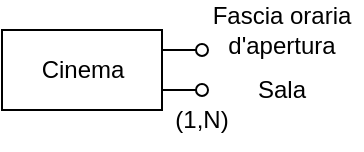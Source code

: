 <mxfile version="15.4.0" type="device"><diagram id="1lqw0WRs7aaWDiczPVCa" name="Page-1"><mxGraphModel dx="686" dy="806" grid="1" gridSize="10" guides="1" tooltips="1" connect="1" arrows="1" fold="1" page="0" pageScale="1" pageWidth="10000" pageHeight="10000" background="none" math="0" shadow="0"><root><mxCell id="0"/><mxCell id="1" parent="0"/><mxCell id="kXADhl5-Y2eT4AWiYwV3-1" style="edgeStyle=orthogonalEdgeStyle;orthogonalLoop=1;jettySize=auto;html=1;endArrow=oval;endFill=0;sketch=0;rounded=0;exitX=1;exitY=0.25;exitDx=0;exitDy=0;" parent="1" source="xSopdsPpnrnvoIy82rfR-5" edge="1"><mxGeometry relative="1" as="geometry"><mxPoint x="860" y="290" as="targetPoint"/><Array as="points"/></mxGeometry></mxCell><mxCell id="uIbuoolek_MvEc7AnCYx-1" style="edgeStyle=orthogonalEdgeStyle;rounded=0;orthogonalLoop=1;jettySize=auto;html=1;exitX=1;exitY=0.75;exitDx=0;exitDy=0;endArrow=oval;endFill=0;" parent="1" source="xSopdsPpnrnvoIy82rfR-5" edge="1"><mxGeometry relative="1" as="geometry"><mxPoint x="860" y="310" as="targetPoint"/></mxGeometry></mxCell><mxCell id="xSopdsPpnrnvoIy82rfR-5" value="Cinema" style="html=1;sketch=0;" parent="1" vertex="1"><mxGeometry x="760" y="280" width="80" height="40" as="geometry"/></mxCell><mxCell id="xSopdsPpnrnvoIy82rfR-16" value="Fascia oraria d'apertura" style="text;html=1;strokeColor=none;fillColor=none;align=center;verticalAlign=middle;whiteSpace=wrap;sketch=0;" parent="1" vertex="1"><mxGeometry x="860" y="270" width="80" height="20" as="geometry"/></mxCell><mxCell id="uIbuoolek_MvEc7AnCYx-2" value="Sala" style="text;html=1;strokeColor=none;fillColor=none;align=center;verticalAlign=middle;whiteSpace=wrap;rounded=0;" parent="1" vertex="1"><mxGeometry x="880" y="300" width="40" height="20" as="geometry"/></mxCell><mxCell id="uIbuoolek_MvEc7AnCYx-3" value="(1,N)" style="text;html=1;strokeColor=none;fillColor=none;align=center;verticalAlign=middle;whiteSpace=wrap;rounded=0;" parent="1" vertex="1"><mxGeometry x="830" y="310" width="60" height="30" as="geometry"/></mxCell></root></mxGraphModel></diagram></mxfile>